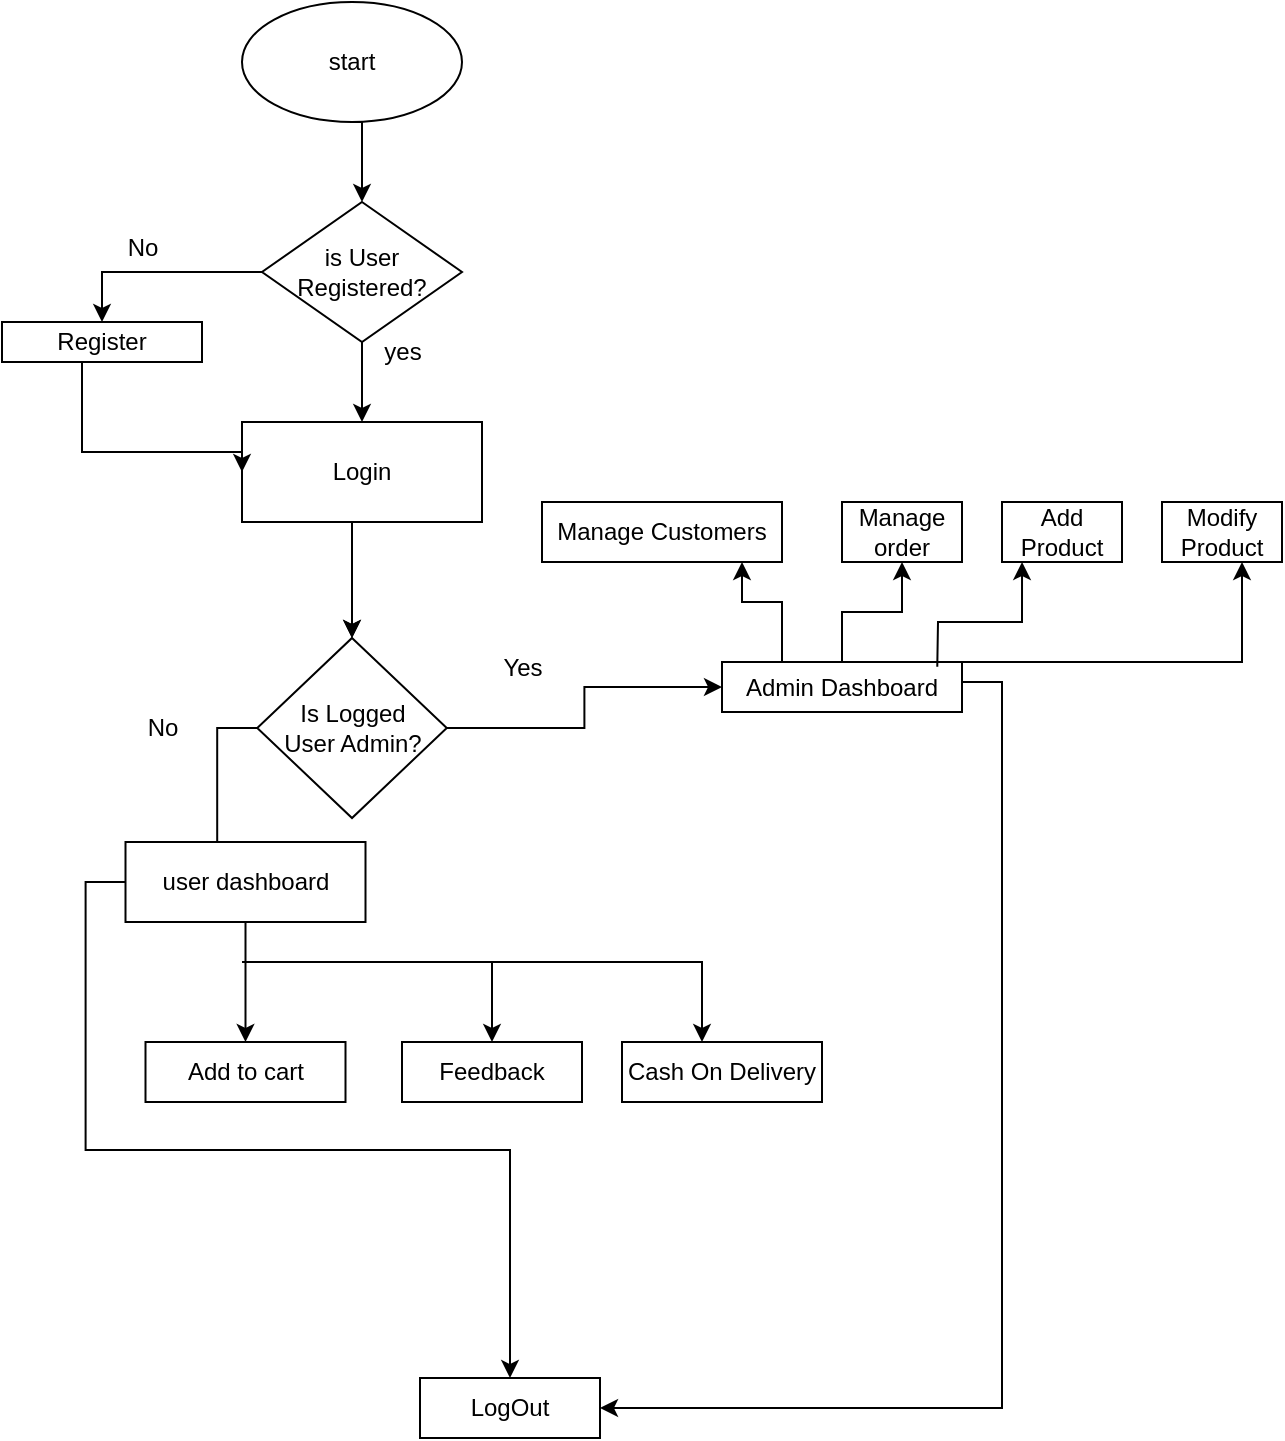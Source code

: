 <mxfile version="22.0.4" type="device">
  <diagram id="C5RBs43oDa-KdzZeNtuy" name="Page-1">
    <mxGraphModel dx="790" dy="593" grid="1" gridSize="10" guides="1" tooltips="1" connect="1" arrows="1" fold="1" page="1" pageScale="1" pageWidth="827" pageHeight="1169" math="0" shadow="0">
      <root>
        <mxCell id="WIyWlLk6GJQsqaUBKTNV-0" />
        <mxCell id="WIyWlLk6GJQsqaUBKTNV-1" parent="WIyWlLk6GJQsqaUBKTNV-0" />
        <mxCell id="rPbaxVWANsye8pXzsSqK-4" style="edgeStyle=orthogonalEdgeStyle;rounded=0;orthogonalLoop=1;jettySize=auto;html=1;exitX=0.5;exitY=1;exitDx=0;exitDy=0;entryX=0.5;entryY=0;entryDx=0;entryDy=0;" parent="WIyWlLk6GJQsqaUBKTNV-1" source="rPbaxVWANsye8pXzsSqK-0" target="rPbaxVWANsye8pXzsSqK-3" edge="1">
          <mxGeometry relative="1" as="geometry">
            <Array as="points">
              <mxPoint x="380" y="80" />
            </Array>
          </mxGeometry>
        </mxCell>
        <mxCell id="rPbaxVWANsye8pXzsSqK-0" value="start" style="ellipse;whiteSpace=wrap;html=1;" parent="WIyWlLk6GJQsqaUBKTNV-1" vertex="1">
          <mxGeometry x="320" y="20" width="110" height="60" as="geometry" />
        </mxCell>
        <mxCell id="rPbaxVWANsye8pXzsSqK-6" style="edgeStyle=orthogonalEdgeStyle;rounded=0;orthogonalLoop=1;jettySize=auto;html=1;" parent="WIyWlLk6GJQsqaUBKTNV-1" edge="1">
          <mxGeometry relative="1" as="geometry">
            <mxPoint x="380" y="180" as="sourcePoint" />
            <mxPoint x="380" y="230" as="targetPoint" />
            <Array as="points">
              <mxPoint x="380" y="230" />
            </Array>
          </mxGeometry>
        </mxCell>
        <mxCell id="rPbaxVWANsye8pXzsSqK-8" style="edgeStyle=orthogonalEdgeStyle;rounded=0;orthogonalLoop=1;jettySize=auto;html=1;entryX=0.5;entryY=0;entryDx=0;entryDy=0;" parent="WIyWlLk6GJQsqaUBKTNV-1" source="rPbaxVWANsye8pXzsSqK-3" target="rPbaxVWANsye8pXzsSqK-7" edge="1">
          <mxGeometry relative="1" as="geometry" />
        </mxCell>
        <mxCell id="rPbaxVWANsye8pXzsSqK-3" value="is User Registered?" style="rhombus;whiteSpace=wrap;html=1;" parent="WIyWlLk6GJQsqaUBKTNV-1" vertex="1">
          <mxGeometry x="330" y="120" width="100" height="70" as="geometry" />
        </mxCell>
        <mxCell id="rPbaxVWANsye8pXzsSqK-11" style="edgeStyle=orthogonalEdgeStyle;rounded=0;orthogonalLoop=1;jettySize=auto;html=1;entryX=0.5;entryY=0;entryDx=0;entryDy=0;" parent="WIyWlLk6GJQsqaUBKTNV-1" source="rPbaxVWANsye8pXzsSqK-5" target="rPbaxVWANsye8pXzsSqK-10" edge="1">
          <mxGeometry relative="1" as="geometry">
            <Array as="points">
              <mxPoint x="375" y="290" />
              <mxPoint x="375" y="290" />
            </Array>
          </mxGeometry>
        </mxCell>
        <mxCell id="rPbaxVWANsye8pXzsSqK-5" value="Login" style="rounded=0;whiteSpace=wrap;html=1;" parent="WIyWlLk6GJQsqaUBKTNV-1" vertex="1">
          <mxGeometry x="320" y="230" width="120" height="50" as="geometry" />
        </mxCell>
        <mxCell id="rPbaxVWANsye8pXzsSqK-9" style="edgeStyle=orthogonalEdgeStyle;rounded=0;orthogonalLoop=1;jettySize=auto;html=1;entryX=0;entryY=0.5;entryDx=0;entryDy=0;" parent="WIyWlLk6GJQsqaUBKTNV-1" source="rPbaxVWANsye8pXzsSqK-7" target="rPbaxVWANsye8pXzsSqK-5" edge="1">
          <mxGeometry relative="1" as="geometry">
            <Array as="points">
              <mxPoint x="240" y="245" />
            </Array>
          </mxGeometry>
        </mxCell>
        <mxCell id="rPbaxVWANsye8pXzsSqK-7" value="Register" style="rounded=0;whiteSpace=wrap;html=1;" parent="WIyWlLk6GJQsqaUBKTNV-1" vertex="1">
          <mxGeometry x="200" y="180" width="100" height="20" as="geometry" />
        </mxCell>
        <mxCell id="rPbaxVWANsye8pXzsSqK-13" style="edgeStyle=orthogonalEdgeStyle;rounded=0;orthogonalLoop=1;jettySize=auto;html=1;entryX=0;entryY=0.5;entryDx=0;entryDy=0;" parent="WIyWlLk6GJQsqaUBKTNV-1" source="rPbaxVWANsye8pXzsSqK-10" target="rPbaxVWANsye8pXzsSqK-12" edge="1">
          <mxGeometry relative="1" as="geometry" />
        </mxCell>
        <mxCell id="kbpxuFTB8bbMhV_wM4TY-8" style="edgeStyle=orthogonalEdgeStyle;rounded=0;orthogonalLoop=1;jettySize=auto;html=1;exitX=0;exitY=0.5;exitDx=0;exitDy=0;" parent="WIyWlLk6GJQsqaUBKTNV-1" source="rPbaxVWANsye8pXzsSqK-10" target="kbpxuFTB8bbMhV_wM4TY-9" edge="1">
          <mxGeometry relative="1" as="geometry">
            <mxPoint x="280" y="400" as="targetPoint" />
          </mxGeometry>
        </mxCell>
        <mxCell id="rPbaxVWANsye8pXzsSqK-10" value="Is Logged &lt;br&gt;User Admin?" style="rhombus;whiteSpace=wrap;html=1;" parent="WIyWlLk6GJQsqaUBKTNV-1" vertex="1">
          <mxGeometry x="327.63" y="338" width="94.75" height="90" as="geometry" />
        </mxCell>
        <mxCell id="rPbaxVWANsye8pXzsSqK-57" style="edgeStyle=orthogonalEdgeStyle;rounded=0;orthogonalLoop=1;jettySize=auto;html=1;entryX=0.5;entryY=1;entryDx=0;entryDy=0;exitX=0.25;exitY=0;exitDx=0;exitDy=0;" parent="WIyWlLk6GJQsqaUBKTNV-1" source="rPbaxVWANsye8pXzsSqK-12" edge="1">
          <mxGeometry relative="1" as="geometry">
            <mxPoint x="600" y="323" as="sourcePoint" />
            <mxPoint x="570" y="300" as="targetPoint" />
            <Array as="points">
              <mxPoint x="590" y="320" />
              <mxPoint x="570" y="320" />
            </Array>
          </mxGeometry>
        </mxCell>
        <mxCell id="rPbaxVWANsye8pXzsSqK-78" style="edgeStyle=orthogonalEdgeStyle;rounded=0;orthogonalLoop=1;jettySize=auto;html=1;entryX=1;entryY=0.5;entryDx=0;entryDy=0;" parent="WIyWlLk6GJQsqaUBKTNV-1" source="rPbaxVWANsye8pXzsSqK-12" target="rPbaxVWANsye8pXzsSqK-67" edge="1">
          <mxGeometry relative="1" as="geometry">
            <Array as="points">
              <mxPoint x="700" y="360" />
              <mxPoint x="700" y="723" />
            </Array>
          </mxGeometry>
        </mxCell>
        <mxCell id="dIXoBvG6-Vs7r0Z4Ja5E-1" value="" style="edgeStyle=orthogonalEdgeStyle;rounded=0;orthogonalLoop=1;jettySize=auto;html=1;" parent="WIyWlLk6GJQsqaUBKTNV-1" source="rPbaxVWANsye8pXzsSqK-12" target="rPbaxVWANsye8pXzsSqK-46" edge="1">
          <mxGeometry relative="1" as="geometry" />
        </mxCell>
        <mxCell id="rPbaxVWANsye8pXzsSqK-12" value="Admin Dashboard" style="rounded=0;whiteSpace=wrap;html=1;" parent="WIyWlLk6GJQsqaUBKTNV-1" vertex="1">
          <mxGeometry x="560" y="350" width="120" height="25" as="geometry" />
        </mxCell>
        <mxCell id="rPbaxVWANsye8pXzsSqK-14" value="Manage Customers" style="rounded=0;whiteSpace=wrap;html=1;" parent="WIyWlLk6GJQsqaUBKTNV-1" vertex="1">
          <mxGeometry x="470" y="270" width="120" height="30" as="geometry" />
        </mxCell>
        <mxCell id="rPbaxVWANsye8pXzsSqK-16" value="Yes" style="text;html=1;align=center;verticalAlign=middle;resizable=0;points=[];autosize=1;strokeColor=none;fillColor=none;" parent="WIyWlLk6GJQsqaUBKTNV-1" vertex="1">
          <mxGeometry x="440" y="338" width="40" height="30" as="geometry" />
        </mxCell>
        <mxCell id="rPbaxVWANsye8pXzsSqK-51" style="edgeStyle=orthogonalEdgeStyle;rounded=0;orthogonalLoop=1;jettySize=auto;html=1;entryX=0.5;entryY=0;entryDx=0;entryDy=0;exitX=0.5;exitY=1;exitDx=0;exitDy=0;" parent="WIyWlLk6GJQsqaUBKTNV-1" source="kbpxuFTB8bbMhV_wM4TY-9" target="rPbaxVWANsye8pXzsSqK-39" edge="1">
          <mxGeometry relative="1" as="geometry">
            <mxPoint x="321.9" y="500" as="sourcePoint" />
          </mxGeometry>
        </mxCell>
        <mxCell id="rPbaxVWANsye8pXzsSqK-54" style="edgeStyle=orthogonalEdgeStyle;rounded=0;orthogonalLoop=1;jettySize=auto;html=1;entryX=0.5;entryY=0;entryDx=0;entryDy=0;" parent="WIyWlLk6GJQsqaUBKTNV-1" target="rPbaxVWANsye8pXzsSqK-53" edge="1">
          <mxGeometry relative="1" as="geometry">
            <Array as="points">
              <mxPoint x="445" y="500" />
            </Array>
            <mxPoint x="321.9" y="500" as="sourcePoint" />
          </mxGeometry>
        </mxCell>
        <mxCell id="rPbaxVWANsye8pXzsSqK-37" value="Modify Product" style="rounded=0;whiteSpace=wrap;html=1;" parent="WIyWlLk6GJQsqaUBKTNV-1" vertex="1">
          <mxGeometry x="780" y="270" width="60" height="30" as="geometry" />
        </mxCell>
        <mxCell id="rPbaxVWANsye8pXzsSqK-39" value="Add to cart" style="rounded=0;whiteSpace=wrap;html=1;" parent="WIyWlLk6GJQsqaUBKTNV-1" vertex="1">
          <mxGeometry x="271.75" y="540" width="100" height="30" as="geometry" />
        </mxCell>
        <mxCell id="rPbaxVWANsye8pXzsSqK-46" value="Manage order" style="rounded=0;whiteSpace=wrap;html=1;" parent="WIyWlLk6GJQsqaUBKTNV-1" vertex="1">
          <mxGeometry x="620" y="270" width="60" height="30" as="geometry" />
        </mxCell>
        <mxCell id="rPbaxVWANsye8pXzsSqK-53" value="Feedback" style="rounded=0;whiteSpace=wrap;html=1;" parent="WIyWlLk6GJQsqaUBKTNV-1" vertex="1">
          <mxGeometry x="400" y="540" width="90" height="30" as="geometry" />
        </mxCell>
        <mxCell id="rPbaxVWANsye8pXzsSqK-55" value="Cash On Delivery" style="rounded=0;whiteSpace=wrap;html=1;" parent="WIyWlLk6GJQsqaUBKTNV-1" vertex="1">
          <mxGeometry x="510" y="540" width="100" height="30" as="geometry" />
        </mxCell>
        <mxCell id="rPbaxVWANsye8pXzsSqK-67" value="LogOut" style="rounded=0;whiteSpace=wrap;html=1;" parent="WIyWlLk6GJQsqaUBKTNV-1" vertex="1">
          <mxGeometry x="409" y="708" width="90" height="30" as="geometry" />
        </mxCell>
        <mxCell id="rPbaxVWANsye8pXzsSqK-75" value="No" style="text;html=1;align=center;verticalAlign=middle;resizable=0;points=[];autosize=1;strokeColor=none;fillColor=none;" parent="WIyWlLk6GJQsqaUBKTNV-1" vertex="1">
          <mxGeometry x="260" y="368" width="40" height="30" as="geometry" />
        </mxCell>
        <mxCell id="kbpxuFTB8bbMhV_wM4TY-0" value="" style="edgeStyle=orthogonalEdgeStyle;rounded=0;orthogonalLoop=1;jettySize=auto;html=1;" parent="WIyWlLk6GJQsqaUBKTNV-1" target="rPbaxVWANsye8pXzsSqK-10" edge="1">
          <mxGeometry relative="1" as="geometry">
            <mxPoint x="375" y="280" as="sourcePoint" />
            <Array as="points">
              <mxPoint x="375" y="290" />
              <mxPoint x="375" y="290" />
            </Array>
          </mxGeometry>
        </mxCell>
        <mxCell id="kbpxuFTB8bbMhV_wM4TY-2" value="No" style="text;html=1;align=center;verticalAlign=middle;resizable=0;points=[];autosize=1;strokeColor=none;fillColor=none;" parent="WIyWlLk6GJQsqaUBKTNV-1" vertex="1">
          <mxGeometry x="250" y="128" width="40" height="30" as="geometry" />
        </mxCell>
        <mxCell id="kbpxuFTB8bbMhV_wM4TY-3" value="yes" style="text;html=1;align=center;verticalAlign=middle;resizable=0;points=[];autosize=1;strokeColor=none;fillColor=none;" parent="WIyWlLk6GJQsqaUBKTNV-1" vertex="1">
          <mxGeometry x="380" y="180" width="40" height="30" as="geometry" />
        </mxCell>
        <mxCell id="kbpxuFTB8bbMhV_wM4TY-4" value="Add Product" style="rounded=0;whiteSpace=wrap;html=1;" parent="WIyWlLk6GJQsqaUBKTNV-1" vertex="1">
          <mxGeometry x="700" y="270" width="60" height="30" as="geometry" />
        </mxCell>
        <mxCell id="kbpxuFTB8bbMhV_wM4TY-5" value="" style="endArrow=classic;html=1;rounded=0;exitX=0.897;exitY=0.096;exitDx=0;exitDy=0;exitPerimeter=0;entryX=0.167;entryY=1;entryDx=0;entryDy=0;entryPerimeter=0;" parent="WIyWlLk6GJQsqaUBKTNV-1" source="rPbaxVWANsye8pXzsSqK-12" target="kbpxuFTB8bbMhV_wM4TY-4" edge="1">
          <mxGeometry width="50" height="50" relative="1" as="geometry">
            <mxPoint x="680" y="345" as="sourcePoint" />
            <mxPoint x="723" y="302" as="targetPoint" />
            <Array as="points">
              <mxPoint x="668" y="330" />
              <mxPoint x="710" y="330" />
            </Array>
          </mxGeometry>
        </mxCell>
        <mxCell id="kbpxuFTB8bbMhV_wM4TY-6" value="" style="endArrow=classic;html=1;rounded=0;exitX=1;exitY=0;exitDx=0;exitDy=0;" parent="WIyWlLk6GJQsqaUBKTNV-1" source="rPbaxVWANsye8pXzsSqK-12" edge="1">
          <mxGeometry width="50" height="50" relative="1" as="geometry">
            <mxPoint x="710" y="388" as="sourcePoint" />
            <mxPoint x="820" y="300" as="targetPoint" />
            <Array as="points">
              <mxPoint x="820" y="350" />
            </Array>
          </mxGeometry>
        </mxCell>
        <mxCell id="kbpxuFTB8bbMhV_wM4TY-11" style="edgeStyle=orthogonalEdgeStyle;rounded=0;orthogonalLoop=1;jettySize=auto;html=1;exitX=0;exitY=0.5;exitDx=0;exitDy=0;entryX=0.5;entryY=0;entryDx=0;entryDy=0;" parent="WIyWlLk6GJQsqaUBKTNV-1" source="kbpxuFTB8bbMhV_wM4TY-9" target="rPbaxVWANsye8pXzsSqK-67" edge="1">
          <mxGeometry relative="1" as="geometry" />
        </mxCell>
        <mxCell id="kbpxuFTB8bbMhV_wM4TY-9" value="user dashboard" style="rounded=0;whiteSpace=wrap;html=1;" parent="WIyWlLk6GJQsqaUBKTNV-1" vertex="1">
          <mxGeometry x="261.75" y="440" width="120" height="40" as="geometry" />
        </mxCell>
        <mxCell id="dIXoBvG6-Vs7r0Z4Ja5E-2" value="" style="endArrow=classic;html=1;rounded=0;" parent="WIyWlLk6GJQsqaUBKTNV-1" edge="1">
          <mxGeometry width="50" height="50" relative="1" as="geometry">
            <mxPoint x="320" y="500" as="sourcePoint" />
            <mxPoint x="550" y="540" as="targetPoint" />
            <Array as="points">
              <mxPoint x="550" y="500" />
            </Array>
          </mxGeometry>
        </mxCell>
      </root>
    </mxGraphModel>
  </diagram>
</mxfile>
